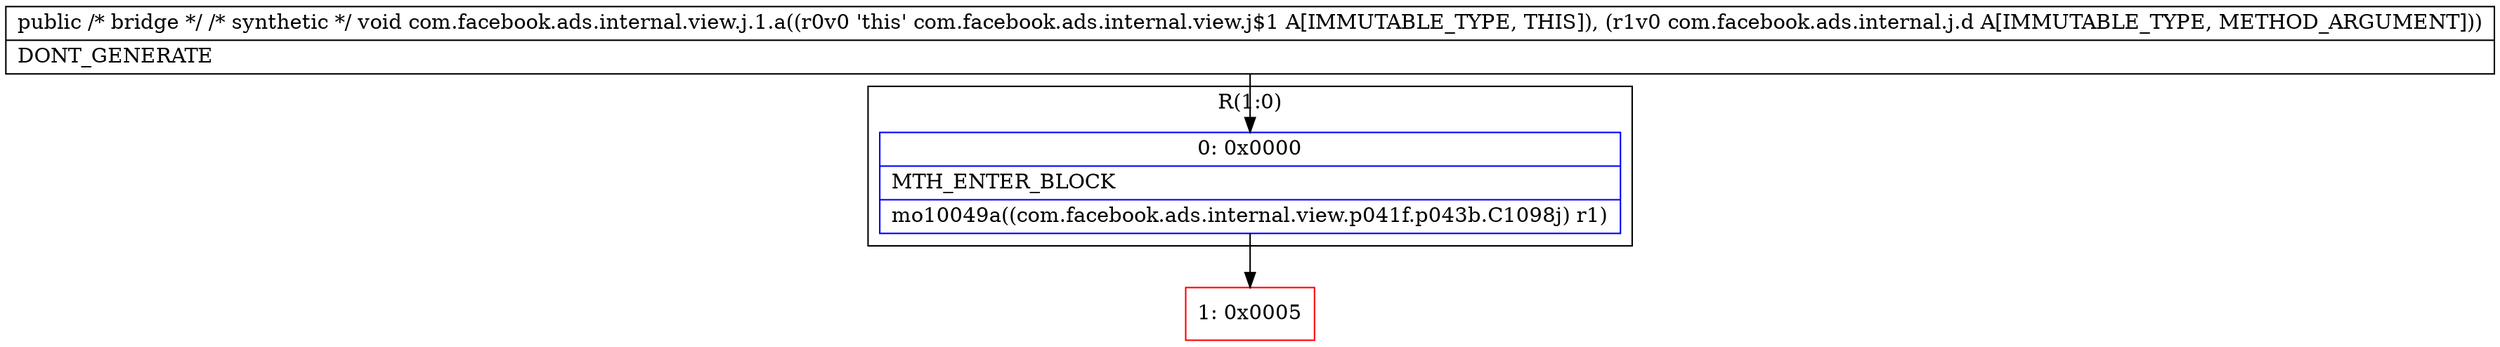 digraph "CFG forcom.facebook.ads.internal.view.j.1.a(Lcom\/facebook\/ads\/internal\/j\/d;)V" {
subgraph cluster_Region_518910195 {
label = "R(1:0)";
node [shape=record,color=blue];
Node_0 [shape=record,label="{0\:\ 0x0000|MTH_ENTER_BLOCK\l|mo10049a((com.facebook.ads.internal.view.p041f.p043b.C1098j) r1)\l}"];
}
Node_1 [shape=record,color=red,label="{1\:\ 0x0005}"];
MethodNode[shape=record,label="{public \/* bridge *\/ \/* synthetic *\/ void com.facebook.ads.internal.view.j.1.a((r0v0 'this' com.facebook.ads.internal.view.j$1 A[IMMUTABLE_TYPE, THIS]), (r1v0 com.facebook.ads.internal.j.d A[IMMUTABLE_TYPE, METHOD_ARGUMENT]))  | DONT_GENERATE\l}"];
MethodNode -> Node_0;
Node_0 -> Node_1;
}

